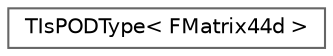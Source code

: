 digraph "Graphical Class Hierarchy"
{
 // INTERACTIVE_SVG=YES
 // LATEX_PDF_SIZE
  bgcolor="transparent";
  edge [fontname=Helvetica,fontsize=10,labelfontname=Helvetica,labelfontsize=10];
  node [fontname=Helvetica,fontsize=10,shape=box,height=0.2,width=0.4];
  rankdir="LR";
  Node0 [id="Node000000",label="TIsPODType\< FMatrix44d \>",height=0.2,width=0.4,color="grey40", fillcolor="white", style="filled",URL="$df/d64/structTIsPODType_3_01FMatrix44d_01_4.html",tooltip=" "];
}
